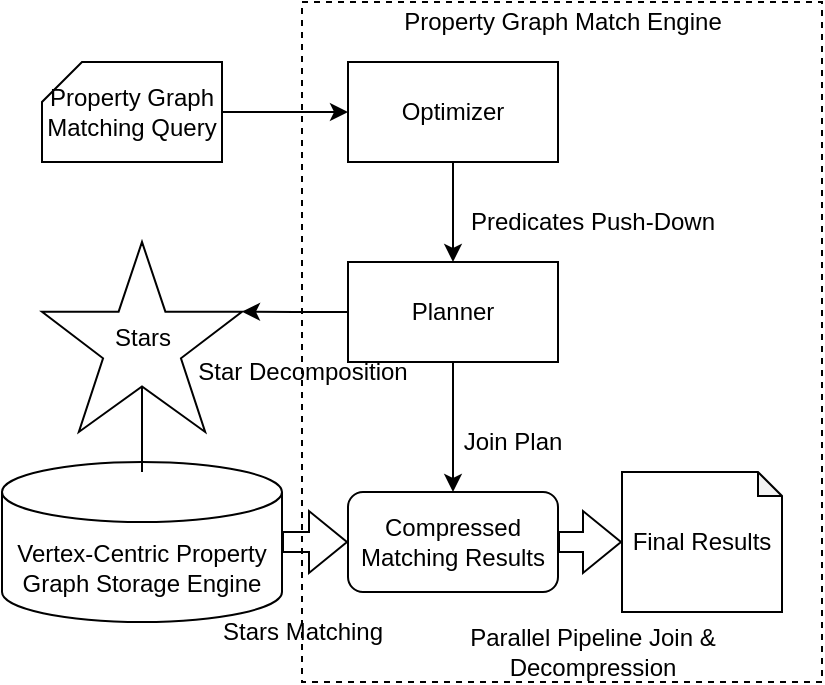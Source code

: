 <mxfile version="14.1.8" type="device"><diagram id="GootMxlaVG8iLXg_J7CH" name="Page-1"><mxGraphModel dx="820" dy="725" grid="1" gridSize="10" guides="1" tooltips="1" connect="1" arrows="1" fold="1" page="1" pageScale="1" pageWidth="850" pageHeight="1100" math="0" shadow="0"><root><mxCell id="0"/><mxCell id="1" parent="0"/><mxCell id="KSJ9-9ruQDqRWdCeACbm-1" value="" style="rounded=0;whiteSpace=wrap;html=1;dashed=1;" vertex="1" parent="1"><mxGeometry x="350" y="30" width="260" height="340" as="geometry"/></mxCell><mxCell id="69sya6C8rkEVmtBRPJFz-25" style="edgeStyle=orthogonalEdgeStyle;rounded=0;orthogonalLoop=1;jettySize=auto;html=1;exitX=1;exitY=0.5;exitDx=0;exitDy=0;exitPerimeter=0;endArrow=classic;endFill=1;" parent="1" source="69sya6C8rkEVmtBRPJFz-6" target="69sya6C8rkEVmtBRPJFz-7" edge="1"><mxGeometry relative="1" as="geometry"/></mxCell><mxCell id="69sya6C8rkEVmtBRPJFz-6" value="Property Graph Matching Query" style="shape=card;whiteSpace=wrap;html=1;size=20;" parent="1" vertex="1"><mxGeometry x="220" y="60" width="90" height="50" as="geometry"/></mxCell><mxCell id="69sya6C8rkEVmtBRPJFz-15" style="edgeStyle=orthogonalEdgeStyle;rounded=0;orthogonalLoop=1;jettySize=auto;html=1;exitX=0.5;exitY=1;exitDx=0;exitDy=0;entryX=0.5;entryY=0;entryDx=0;entryDy=0;" parent="1" source="69sya6C8rkEVmtBRPJFz-7" target="69sya6C8rkEVmtBRPJFz-9" edge="1"><mxGeometry relative="1" as="geometry"/></mxCell><mxCell id="69sya6C8rkEVmtBRPJFz-7" value="Optimizer" style="rounded=0;whiteSpace=wrap;html=1;" parent="1" vertex="1"><mxGeometry x="373" y="60" width="105" height="50" as="geometry"/></mxCell><mxCell id="69sya6C8rkEVmtBRPJFz-16" style="edgeStyle=orthogonalEdgeStyle;rounded=0;orthogonalLoop=1;jettySize=auto;html=1;exitX=0;exitY=0.5;exitDx=0;exitDy=0;entryX=1;entryY=0.367;entryDx=0;entryDy=0;entryPerimeter=0;" parent="1" source="69sya6C8rkEVmtBRPJFz-9" target="69sya6C8rkEVmtBRPJFz-12" edge="1"><mxGeometry relative="1" as="geometry"/></mxCell><mxCell id="69sya6C8rkEVmtBRPJFz-23" style="edgeStyle=orthogonalEdgeStyle;rounded=0;orthogonalLoop=1;jettySize=auto;html=1;exitX=0.5;exitY=1;exitDx=0;exitDy=0;endArrow=classic;endFill=1;" parent="1" source="69sya6C8rkEVmtBRPJFz-9" target="69sya6C8rkEVmtBRPJFz-21" edge="1"><mxGeometry relative="1" as="geometry"/></mxCell><mxCell id="69sya6C8rkEVmtBRPJFz-9" value="Planner" style="rounded=0;whiteSpace=wrap;html=1;" parent="1" vertex="1"><mxGeometry x="373" y="160" width="105" height="50" as="geometry"/></mxCell><mxCell id="69sya6C8rkEVmtBRPJFz-22" style="edgeStyle=orthogonalEdgeStyle;rounded=0;orthogonalLoop=1;jettySize=auto;html=1;exitX=1;exitY=0.5;exitDx=0;exitDy=0;exitPerimeter=0;entryX=0;entryY=0.5;entryDx=0;entryDy=0;endArrow=classic;endFill=1;shape=flexArrow;" parent="1" source="69sya6C8rkEVmtBRPJFz-10" target="69sya6C8rkEVmtBRPJFz-21" edge="1"><mxGeometry relative="1" as="geometry"/></mxCell><mxCell id="69sya6C8rkEVmtBRPJFz-10" value="Vertex-Centric Property Graph Storage Engine" style="shape=cylinder3;whiteSpace=wrap;html=1;boundedLbl=1;backgroundOutline=1;size=15;" parent="1" vertex="1"><mxGeometry x="200" y="260" width="140" height="80" as="geometry"/></mxCell><mxCell id="69sya6C8rkEVmtBRPJFz-19" style="edgeStyle=orthogonalEdgeStyle;rounded=0;orthogonalLoop=1;jettySize=auto;html=1;exitX=0.5;exitY=0.76;exitDx=0;exitDy=0;exitPerimeter=0;endArrow=none;endFill=0;" parent="1" source="69sya6C8rkEVmtBRPJFz-12" target="69sya6C8rkEVmtBRPJFz-10" edge="1"><mxGeometry relative="1" as="geometry"/></mxCell><mxCell id="69sya6C8rkEVmtBRPJFz-12" value="Stars" style="verticalLabelPosition=middle;verticalAlign=middle;html=1;shape=mxgraph.basic.star;labelPosition=center;align=center;" parent="1" vertex="1"><mxGeometry x="220" y="150" width="100" height="95" as="geometry"/></mxCell><mxCell id="69sya6C8rkEVmtBRPJFz-20" value="Stars Matching" style="text;html=1;align=center;verticalAlign=middle;resizable=0;points=[];autosize=1;" parent="1" vertex="1"><mxGeometry x="300" y="335" width="100" height="20" as="geometry"/></mxCell><mxCell id="69sya6C8rkEVmtBRPJFz-30" style="edgeStyle=orthogonalEdgeStyle;rounded=0;orthogonalLoop=1;jettySize=auto;html=1;exitX=1;exitY=0.5;exitDx=0;exitDy=0;entryX=0;entryY=0.5;entryDx=0;entryDy=0;entryPerimeter=0;endArrow=classic;endFill=1;shape=flexArrow;" parent="1" source="69sya6C8rkEVmtBRPJFz-21" target="69sya6C8rkEVmtBRPJFz-29" edge="1"><mxGeometry relative="1" as="geometry"/></mxCell><mxCell id="69sya6C8rkEVmtBRPJFz-21" value="Compressed Matching Results" style="rounded=1;whiteSpace=wrap;html=1;" parent="1" vertex="1"><mxGeometry x="373" y="275" width="105" height="50" as="geometry"/></mxCell><mxCell id="69sya6C8rkEVmtBRPJFz-24" value="Join Plan" style="text;html=1;align=center;verticalAlign=middle;resizable=0;points=[];autosize=1;" parent="1" vertex="1"><mxGeometry x="425" y="240" width="60" height="20" as="geometry"/></mxCell><mxCell id="69sya6C8rkEVmtBRPJFz-26" value="Predicates Push-Down" style="text;html=1;align=center;verticalAlign=middle;resizable=0;points=[];autosize=1;" parent="1" vertex="1"><mxGeometry x="425" y="130" width="140" height="20" as="geometry"/></mxCell><mxCell id="69sya6C8rkEVmtBRPJFz-27" value="Star Decomposition" style="text;html=1;align=center;verticalAlign=middle;resizable=0;points=[];autosize=1;" parent="1" vertex="1"><mxGeometry x="290" y="205" width="120" height="20" as="geometry"/></mxCell><mxCell id="69sya6C8rkEVmtBRPJFz-29" value="Final Results" style="shape=note;whiteSpace=wrap;html=1;backgroundOutline=1;darkOpacity=0.05;size=12;" parent="1" vertex="1"><mxGeometry x="510" y="265" width="80" height="70" as="geometry"/></mxCell><mxCell id="69sya6C8rkEVmtBRPJFz-31" value="Parallel Pipeline Join &amp;amp;&lt;br&gt;Decompression" style="text;html=1;align=center;verticalAlign=middle;resizable=0;points=[];autosize=1;" parent="1" vertex="1"><mxGeometry x="425" y="340" width="140" height="30" as="geometry"/></mxCell><mxCell id="KSJ9-9ruQDqRWdCeACbm-3" value="Property Graph Match Engine" style="text;html=1;align=center;verticalAlign=middle;resizable=0;points=[];autosize=1;" vertex="1" parent="1"><mxGeometry x="395" y="30" width="170" height="20" as="geometry"/></mxCell></root></mxGraphModel></diagram></mxfile>